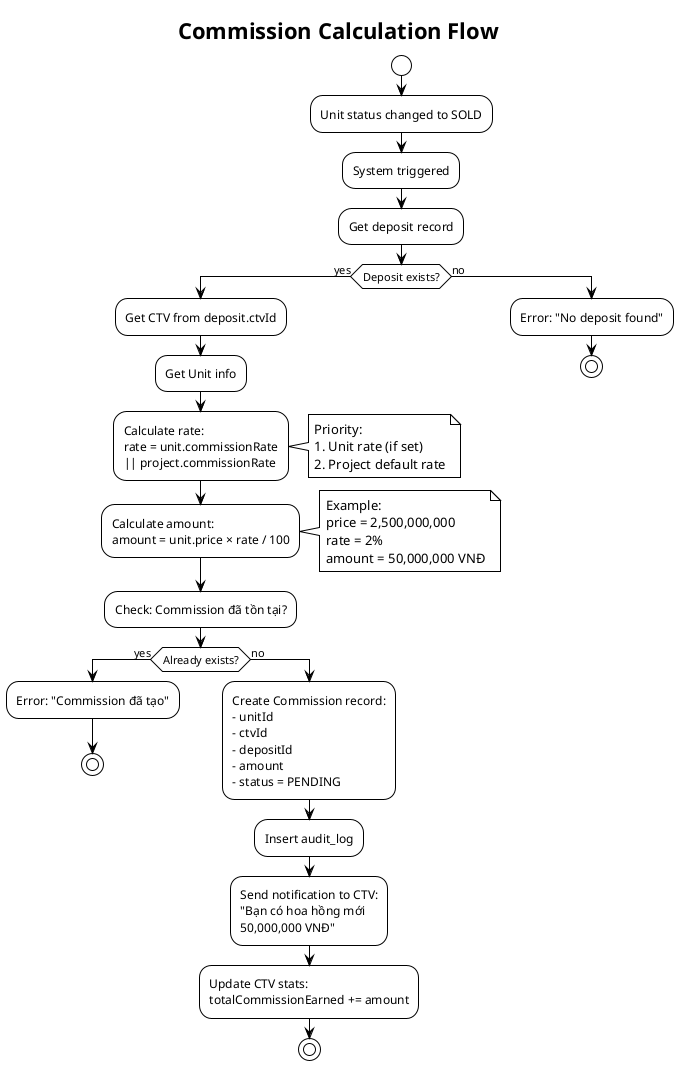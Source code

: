 @startuml
!theme plain
title Commission Calculation Flow

start

:Unit status changed to SOLD;

:System triggered;

:Get deposit record;

if (Deposit exists?) then (yes)
  :Get CTV from deposit.ctvId;
  :Get Unit info;
  
  :Calculate rate:\nrate = unit.commissionRate\n|| project.commissionRate;
  
  note right
    Priority:
    1. Unit rate (if set)
    2. Project default rate
  end note
  
  :Calculate amount:\namount = unit.price × rate / 100;
  
  note right
    Example:
    price = 2,500,000,000
    rate = 2%
    amount = 50,000,000 VNĐ
  end note
  
  :Check: Commission đã tồn tại?;
  
  if (Already exists?) then (yes)
    :Error: "Commission đã tạo";
    stop
  else (no)
    :Create Commission record:\n- unitId\n- ctvId\n- depositId\n- amount\n- status = PENDING;
    
    :Insert audit_log;
    
    :Send notification to CTV:\n"Bạn có hoa hồng mới\n50,000,000 VNĐ";
    
    :Update CTV stats:\ntotalCommissionEarned += amount;
    
    stop
  endif
else (no)
  :Error: "No deposit found";
  stop
endif

@enduml


